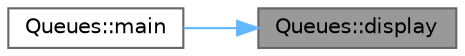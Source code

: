 digraph "Queues::display"
{
 // LATEX_PDF_SIZE
  bgcolor="transparent";
  edge [fontname=Helvetica,fontsize=10,labelfontname=Helvetica,labelfontsize=10];
  node [fontname=Helvetica,fontsize=10,shape=box,height=0.2,width=0.4];
  rankdir="RL";
  Node1 [id="Node000001",label="Queues::display",height=0.2,width=0.4,color="gray40", fillcolor="grey60", style="filled", fontcolor="black",tooltip="method untuk menampilkan data dalam antrian data ditampilan yang berada dalam variabel queue_array"];
  Node1 -> Node2 [id="edge1_Node000001_Node000002",dir="back",color="steelblue1",style="solid",tooltip=" "];
  Node2 [id="Node000002",label="Queues::main",height=0.2,width=0.4,color="grey40", fillcolor="white", style="filled",URL="$class_queues.html#ab68df6e1a6c8195e7fc1994a30510e58",tooltip="method utama untuk menjalankan program"];
}
